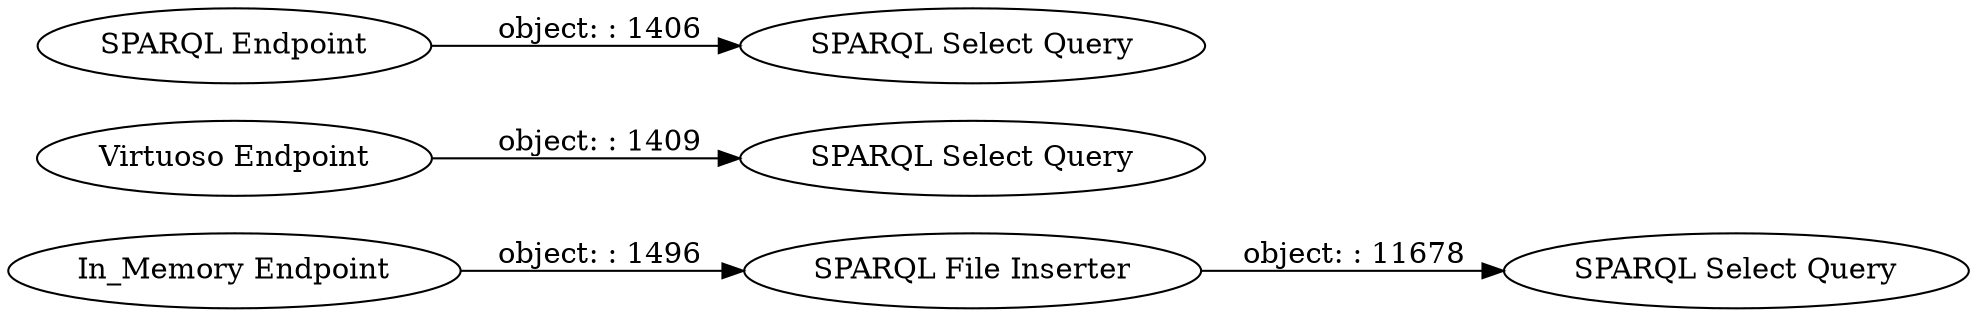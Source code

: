 digraph {
	"-8532169846552973491_24" [label="SPARQL File Inserter"]
	"-8532169846552973491_17" [label="SPARQL Select Query"]
	"-8532169846552973491_20" [label="SPARQL Select Query"]
	"-8532169846552973491_21" [label="SPARQL Endpoint"]
	"-8532169846552973491_25" [label="SPARQL Select Query"]
	"-8532169846552973491_23" [label="In_Memory Endpoint"]
	"-8532169846552973491_18" [label="Virtuoso Endpoint"]
	"-8532169846552973491_23" -> "-8532169846552973491_24" [label="object: : 1496"]
	"-8532169846552973491_24" -> "-8532169846552973491_25" [label="object: : 11678"]
	"-8532169846552973491_21" -> "-8532169846552973491_20" [label="object: : 1406"]
	"-8532169846552973491_18" -> "-8532169846552973491_17" [label="object: : 1409"]
	rankdir=LR
}
